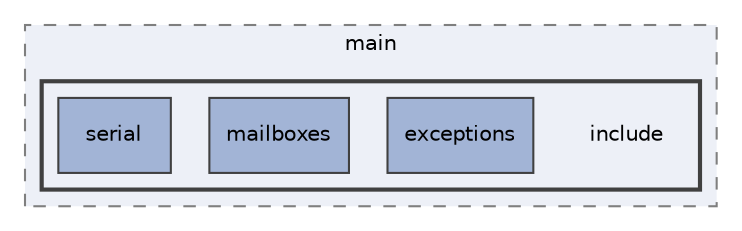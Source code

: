 digraph "D:/School/Minor Robotica/ExR1 Project/ros_test_ws/src/main/include"
{
 // LATEX_PDF_SIZE
  edge [fontname="Helvetica",fontsize="10",labelfontname="Helvetica",labelfontsize="10"];
  node [fontname="Helvetica",fontsize="10",shape=record];
  compound=true
  subgraph clusterdir_d7884ea80f5778bf482ebc77aa8ccade {
    graph [ bgcolor="#edf0f7", pencolor="grey50", style="filled,dashed,", label="main", fontname="Helvetica", fontsize="10", URL="dir_d7884ea80f5778bf482ebc77aa8ccade.html"]
  subgraph clusterdir_52c320f192b5ae5a66da17897424d33d {
    graph [ bgcolor="#edf0f7", pencolor="grey25", style="filled,bold,", label="", fontname="Helvetica", fontsize="10", URL="dir_52c320f192b5ae5a66da17897424d33d.html"]
    dir_52c320f192b5ae5a66da17897424d33d [shape=plaintext, label="include"];
  dir_2e9d32af9c5c889407bc31b60f9a9a21 [shape=box, label="exceptions", style="filled,", fillcolor="#a2b4d6", color="grey25", URL="dir_2e9d32af9c5c889407bc31b60f9a9a21.html"];
  dir_6d3d7129d2ec71ab2ea3c42860856508 [shape=box, label="mailboxes", style="filled,", fillcolor="#a2b4d6", color="grey25", URL="dir_6d3d7129d2ec71ab2ea3c42860856508.html"];
  dir_41cb8d4cfd7f7a7727ee3656bd10909b [shape=box, label="serial", style="filled,", fillcolor="#a2b4d6", color="grey25", URL="dir_41cb8d4cfd7f7a7727ee3656bd10909b.html"];
  }
  }
}
